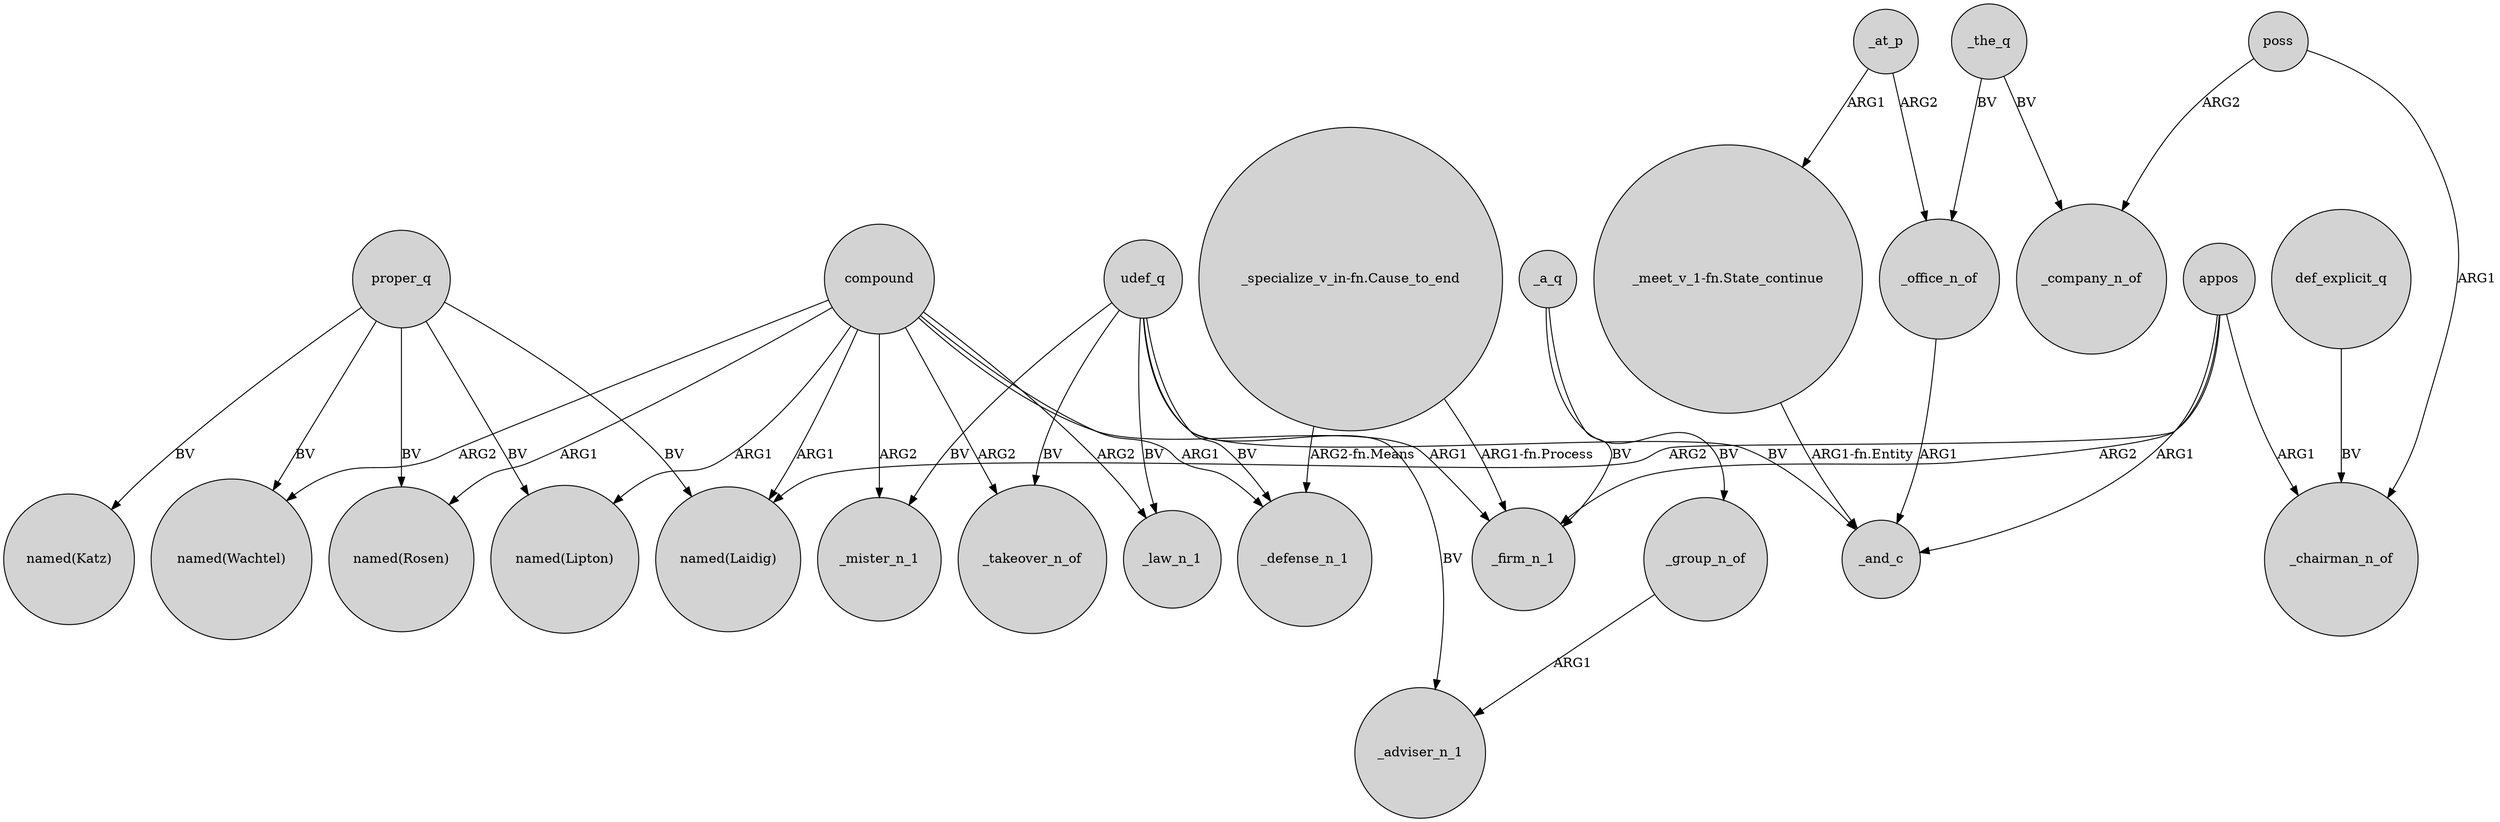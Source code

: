 digraph {
	node [shape=circle style=filled]
	proper_q -> "named(Laidig)" [label=BV]
	compound -> _law_n_1 [label=ARG2]
	compound -> "named(Lipton)" [label=ARG1]
	compound -> _mister_n_1 [label=ARG2]
	proper_q -> "named(Wachtel)" [label=BV]
	proper_q -> "named(Rosen)" [label=BV]
	appos -> _firm_n_1 [label=ARG2]
	udef_q -> _adviser_n_1 [label=BV]
	appos -> _and_c [label=ARG1]
	udef_q -> _defense_n_1 [label=BV]
	udef_q -> _and_c [label=BV]
	udef_q -> _mister_n_1 [label=BV]
	def_explicit_q -> _chairman_n_of [label=BV]
	_a_q -> _group_n_of [label=BV]
	appos -> "named(Laidig)" [label=ARG2]
	proper_q -> "named(Lipton)" [label=BV]
	compound -> "named(Rosen)" [label=ARG1]
	_the_q -> _office_n_of [label=BV]
	udef_q -> _takeover_n_of [label=BV]
	compound -> "named(Laidig)" [label=ARG1]
	poss -> _company_n_of [label=ARG2]
	compound -> _defense_n_1 [label=ARG1]
	_group_n_of -> _adviser_n_1 [label=ARG1]
	_at_p -> _office_n_of [label=ARG2]
	compound -> "named(Wachtel)" [label=ARG2]
	appos -> _chairman_n_of [label=ARG1]
	"_specialize_v_in-fn.Cause_to_end" -> _firm_n_1 [label="ARG1-fn.Process"]
	_a_q -> _firm_n_1 [label=BV]
	"_specialize_v_in-fn.Cause_to_end" -> _defense_n_1 [label="ARG2-fn.Means"]
	_at_p -> "_meet_v_1-fn.State_continue" [label=ARG1]
	compound -> _firm_n_1 [label=ARG1]
	proper_q -> "named(Katz)" [label=BV]
	"_meet_v_1-fn.State_continue" -> _and_c [label="ARG1-fn.Entity"]
	compound -> _takeover_n_of [label=ARG2]
	udef_q -> _law_n_1 [label=BV]
	poss -> _chairman_n_of [label=ARG1]
	_office_n_of -> _and_c [label=ARG1]
	_the_q -> _company_n_of [label=BV]
}
